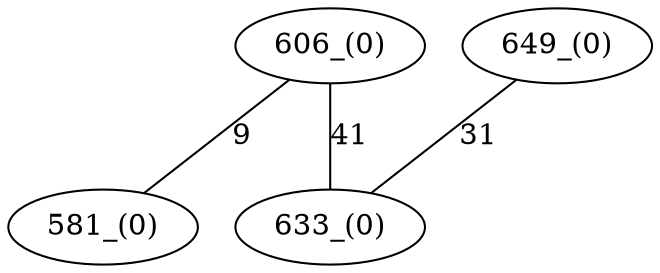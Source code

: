 graph {
    "581_(0)" [weight=0,]
    "606_(0)" [weight=0,]
    "633_(0)" [weight=0,]
    "649_(0)" [weight=0,]
    "606_(0)" -- "581_(0)" [label=9, weight=9]
    "606_(0)" -- "633_(0)" [label=41, weight=41]
    "649_(0)" -- "633_(0)" [label=31, weight=31]
}
